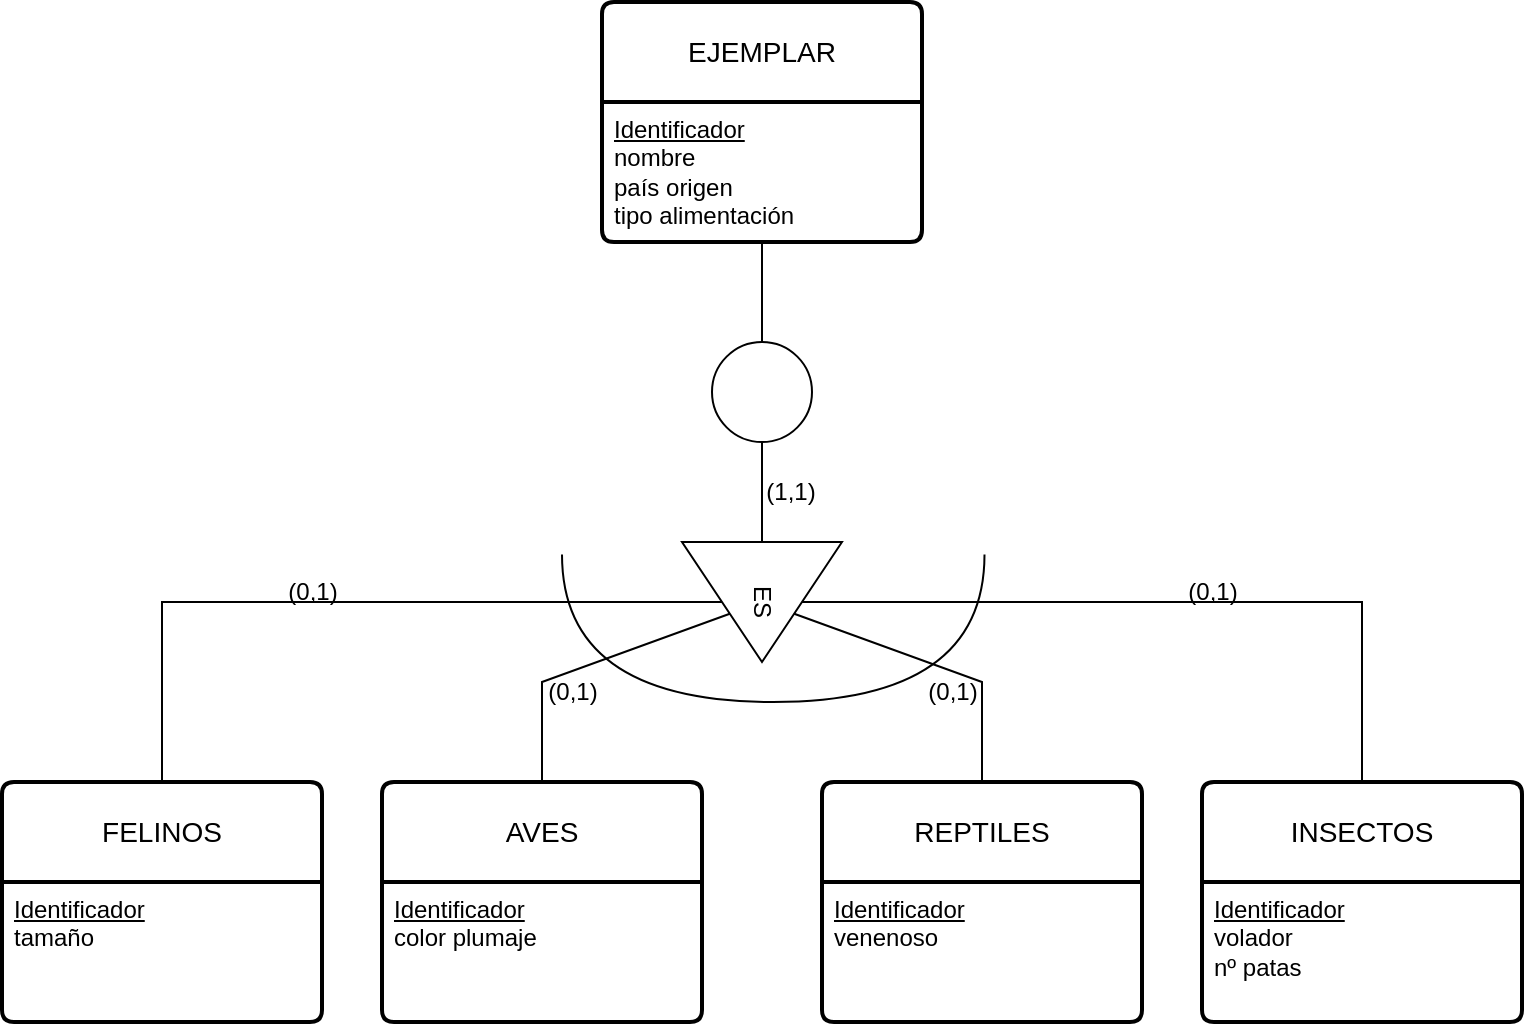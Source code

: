 <mxfile version="22.0.4" type="device">
  <diagram name="Página-1" id="CT0p_a3Uum_E8bm0EHn-">
    <mxGraphModel dx="1114" dy="786" grid="1" gridSize="10" guides="1" tooltips="1" connect="1" arrows="1" fold="1" page="1" pageScale="1" pageWidth="827" pageHeight="1169" math="0" shadow="0">
      <root>
        <mxCell id="0" />
        <mxCell id="1" parent="0" />
        <mxCell id="lgcUif5Nf1wcFY2GIxtH-1" value="ES" style="triangle;whiteSpace=wrap;html=1;rotation=90;" parent="1" vertex="1">
          <mxGeometry x="370" y="270" width="60" height="80" as="geometry" />
        </mxCell>
        <mxCell id="lgcUif5Nf1wcFY2GIxtH-2" value="EJEMPLAR" style="swimlane;childLayout=stackLayout;horizontal=1;startSize=50;horizontalStack=0;rounded=1;fontSize=14;fontStyle=0;strokeWidth=2;resizeParent=0;resizeLast=1;shadow=0;dashed=0;align=center;arcSize=4;whiteSpace=wrap;html=1;" parent="1" vertex="1">
          <mxGeometry x="320" y="10" width="160" height="120" as="geometry" />
        </mxCell>
        <mxCell id="lgcUif5Nf1wcFY2GIxtH-3" value="&lt;u&gt;Identificador&lt;br&gt;&lt;/u&gt;nombre&lt;br&gt;país origen&lt;br&gt;tipo alimentación" style="align=left;strokeColor=none;fillColor=none;spacingLeft=4;fontSize=12;verticalAlign=top;resizable=0;rotatable=0;part=1;html=1;" parent="lgcUif5Nf1wcFY2GIxtH-2" vertex="1">
          <mxGeometry y="50" width="160" height="70" as="geometry" />
        </mxCell>
        <mxCell id="lgcUif5Nf1wcFY2GIxtH-6" value="FELINOS" style="swimlane;childLayout=stackLayout;horizontal=1;startSize=50;horizontalStack=0;rounded=1;fontSize=14;fontStyle=0;strokeWidth=2;resizeParent=0;resizeLast=1;shadow=0;dashed=0;align=center;arcSize=4;whiteSpace=wrap;html=1;" parent="1" vertex="1">
          <mxGeometry x="20" y="400" width="160" height="120" as="geometry" />
        </mxCell>
        <mxCell id="lgcUif5Nf1wcFY2GIxtH-7" value="&lt;u&gt;Identificador&lt;br&gt;&lt;/u&gt;tamaño" style="align=left;strokeColor=none;fillColor=none;spacingLeft=4;fontSize=12;verticalAlign=top;resizable=0;rotatable=0;part=1;html=1;" parent="lgcUif5Nf1wcFY2GIxtH-6" vertex="1">
          <mxGeometry y="50" width="160" height="70" as="geometry" />
        </mxCell>
        <mxCell id="lgcUif5Nf1wcFY2GIxtH-8" value="AVES" style="swimlane;childLayout=stackLayout;horizontal=1;startSize=50;horizontalStack=0;rounded=1;fontSize=14;fontStyle=0;strokeWidth=2;resizeParent=0;resizeLast=1;shadow=0;dashed=0;align=center;arcSize=4;whiteSpace=wrap;html=1;" parent="1" vertex="1">
          <mxGeometry x="210" y="400" width="160" height="120" as="geometry" />
        </mxCell>
        <mxCell id="lgcUif5Nf1wcFY2GIxtH-9" value="&lt;u&gt;Identificador&lt;/u&gt;&lt;br&gt;color plumaje" style="align=left;strokeColor=none;fillColor=none;spacingLeft=4;fontSize=12;verticalAlign=top;resizable=0;rotatable=0;part=1;html=1;" parent="lgcUif5Nf1wcFY2GIxtH-8" vertex="1">
          <mxGeometry y="50" width="160" height="70" as="geometry" />
        </mxCell>
        <mxCell id="lgcUif5Nf1wcFY2GIxtH-10" value="REPTILES" style="swimlane;childLayout=stackLayout;horizontal=1;startSize=50;horizontalStack=0;rounded=1;fontSize=14;fontStyle=0;strokeWidth=2;resizeParent=0;resizeLast=1;shadow=0;dashed=0;align=center;arcSize=4;whiteSpace=wrap;html=1;" parent="1" vertex="1">
          <mxGeometry x="430" y="400" width="160" height="120" as="geometry" />
        </mxCell>
        <mxCell id="lgcUif5Nf1wcFY2GIxtH-11" value="&lt;u&gt;Identificador&lt;br&gt;&lt;/u&gt;venenoso" style="align=left;strokeColor=none;fillColor=none;spacingLeft=4;fontSize=12;verticalAlign=top;resizable=0;rotatable=0;part=1;html=1;" parent="lgcUif5Nf1wcFY2GIxtH-10" vertex="1">
          <mxGeometry y="50" width="160" height="70" as="geometry" />
        </mxCell>
        <mxCell id="lgcUif5Nf1wcFY2GIxtH-12" value="INSECTOS" style="swimlane;childLayout=stackLayout;horizontal=1;startSize=50;horizontalStack=0;rounded=1;fontSize=14;fontStyle=0;strokeWidth=2;resizeParent=0;resizeLast=1;shadow=0;dashed=0;align=center;arcSize=4;whiteSpace=wrap;html=1;" parent="1" vertex="1">
          <mxGeometry x="620" y="400" width="160" height="120" as="geometry" />
        </mxCell>
        <mxCell id="lgcUif5Nf1wcFY2GIxtH-13" value="&lt;u&gt;Identificador&lt;/u&gt;&lt;br&gt;volador&lt;br&gt;nº patas" style="align=left;strokeColor=none;fillColor=none;spacingLeft=4;fontSize=12;verticalAlign=top;resizable=0;rotatable=0;part=1;html=1;" parent="lgcUif5Nf1wcFY2GIxtH-12" vertex="1">
          <mxGeometry y="50" width="160" height="70" as="geometry" />
        </mxCell>
        <mxCell id="lgcUif5Nf1wcFY2GIxtH-15" value="" style="endArrow=none;html=1;rounded=0;" parent="1" source="lgcUif5Nf1wcFY2GIxtH-25" target="lgcUif5Nf1wcFY2GIxtH-1" edge="1">
          <mxGeometry relative="1" as="geometry">
            <mxPoint x="240" y="290" as="sourcePoint" />
            <mxPoint x="400" y="290" as="targetPoint" />
          </mxGeometry>
        </mxCell>
        <mxCell id="lgcUif5Nf1wcFY2GIxtH-16" value="" style="endArrow=none;html=1;rounded=0;" parent="1" source="lgcUif5Nf1wcFY2GIxtH-1" target="lgcUif5Nf1wcFY2GIxtH-6" edge="1">
          <mxGeometry relative="1" as="geometry">
            <mxPoint x="410" y="240" as="sourcePoint" />
            <mxPoint x="410" y="290" as="targetPoint" />
            <Array as="points">
              <mxPoint x="100" y="310" />
            </Array>
          </mxGeometry>
        </mxCell>
        <mxCell id="lgcUif5Nf1wcFY2GIxtH-17" value="" style="endArrow=none;html=1;rounded=0;" parent="1" source="lgcUif5Nf1wcFY2GIxtH-1" target="lgcUif5Nf1wcFY2GIxtH-8" edge="1">
          <mxGeometry relative="1" as="geometry">
            <mxPoint x="390" y="320" as="sourcePoint" />
            <mxPoint x="110" y="410" as="targetPoint" />
            <Array as="points">
              <mxPoint x="290" y="350" />
            </Array>
          </mxGeometry>
        </mxCell>
        <mxCell id="lgcUif5Nf1wcFY2GIxtH-18" value="" style="endArrow=none;html=1;rounded=0;" parent="1" source="lgcUif5Nf1wcFY2GIxtH-1" target="lgcUif5Nf1wcFY2GIxtH-10" edge="1">
          <mxGeometry relative="1" as="geometry">
            <mxPoint x="400" y="330" as="sourcePoint" />
            <mxPoint x="120" y="420" as="targetPoint" />
            <Array as="points">
              <mxPoint x="510" y="350" />
            </Array>
          </mxGeometry>
        </mxCell>
        <mxCell id="lgcUif5Nf1wcFY2GIxtH-19" value="" style="endArrow=none;html=1;rounded=0;" parent="1" source="lgcUif5Nf1wcFY2GIxtH-1" target="lgcUif5Nf1wcFY2GIxtH-12" edge="1">
          <mxGeometry relative="1" as="geometry">
            <mxPoint x="426" y="326" as="sourcePoint" />
            <mxPoint x="520" y="410" as="targetPoint" />
            <Array as="points">
              <mxPoint x="700" y="310" />
            </Array>
          </mxGeometry>
        </mxCell>
        <mxCell id="lgcUif5Nf1wcFY2GIxtH-20" value="(1,1)" style="text;html=1;align=center;verticalAlign=middle;resizable=0;points=[];autosize=1;strokeColor=none;fillColor=none;" parent="1" vertex="1">
          <mxGeometry x="389" y="240" width="50" height="30" as="geometry" />
        </mxCell>
        <mxCell id="lgcUif5Nf1wcFY2GIxtH-21" value="(0,1)" style="text;html=1;align=center;verticalAlign=middle;resizable=0;points=[];autosize=1;strokeColor=none;fillColor=none;" parent="1" vertex="1">
          <mxGeometry x="150" y="290" width="50" height="30" as="geometry" />
        </mxCell>
        <mxCell id="lgcUif5Nf1wcFY2GIxtH-22" value="(0,1)" style="text;html=1;align=center;verticalAlign=middle;resizable=0;points=[];autosize=1;strokeColor=none;fillColor=none;" parent="1" vertex="1">
          <mxGeometry x="600" y="290" width="50" height="30" as="geometry" />
        </mxCell>
        <mxCell id="lgcUif5Nf1wcFY2GIxtH-23" value="(0,1)" style="text;html=1;align=center;verticalAlign=middle;resizable=0;points=[];autosize=1;strokeColor=none;fillColor=none;" parent="1" vertex="1">
          <mxGeometry x="280" y="340" width="50" height="30" as="geometry" />
        </mxCell>
        <mxCell id="lgcUif5Nf1wcFY2GIxtH-24" value="(0,1)" style="text;html=1;align=center;verticalAlign=middle;resizable=0;points=[];autosize=1;strokeColor=none;fillColor=none;" parent="1" vertex="1">
          <mxGeometry x="470" y="340" width="50" height="30" as="geometry" />
        </mxCell>
        <mxCell id="lgcUif5Nf1wcFY2GIxtH-26" value="" style="endArrow=none;html=1;rounded=0;" parent="1" source="lgcUif5Nf1wcFY2GIxtH-2" target="lgcUif5Nf1wcFY2GIxtH-25" edge="1">
          <mxGeometry relative="1" as="geometry">
            <mxPoint x="400" y="130" as="sourcePoint" />
            <mxPoint x="400" y="280" as="targetPoint" />
          </mxGeometry>
        </mxCell>
        <mxCell id="lgcUif5Nf1wcFY2GIxtH-25" value="" style="ellipse;whiteSpace=wrap;html=1;aspect=fixed;" parent="1" vertex="1">
          <mxGeometry x="375" y="180" width="50" height="50" as="geometry" />
        </mxCell>
        <mxCell id="lgcUif5Nf1wcFY2GIxtH-27" value="" style="shape=requiredInterface;html=1;verticalLabelPosition=bottom;sketch=0;rotation=90;" parent="1" vertex="1">
          <mxGeometry x="368.75" y="217.5" width="73.75" height="211.25" as="geometry" />
        </mxCell>
      </root>
    </mxGraphModel>
  </diagram>
</mxfile>
